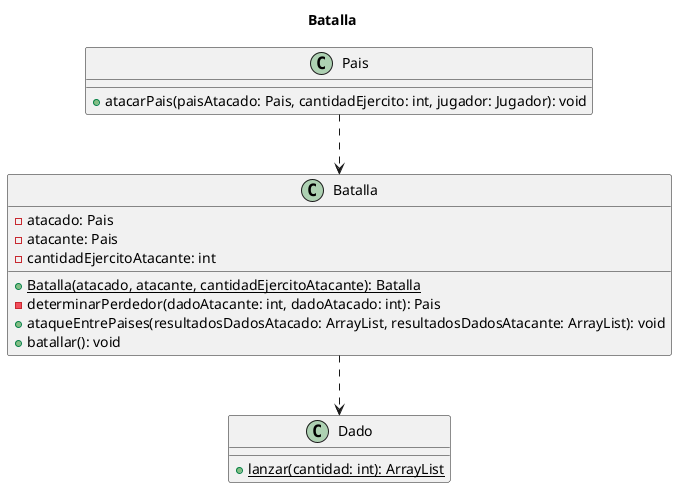 @startuml

title Batalla

class Batalla {
    - atacado: Pais
    - atacante: Pais
    - cantidadEjercitoAtacante: int
    + {static} Batalla(atacado, atacante, cantidadEjercitoAtacante): Batalla
    - determinarPerdedor(dadoAtacante: int, dadoAtacado: int): Pais
    + ataqueEntrePaises(resultadosDadosAtacado: ArrayList, resultadosDadosAtacante: ArrayList): void
    + batallar(): void
}

Batalla ..> Dado

class Dado {
    + {static} lanzar(cantidad: int): ArrayList
}

Pais ..> Batalla

class Pais {
    + atacarPais(paisAtacado: Pais, cantidadEjercito: int, jugador: Jugador): void
}

@enduml
